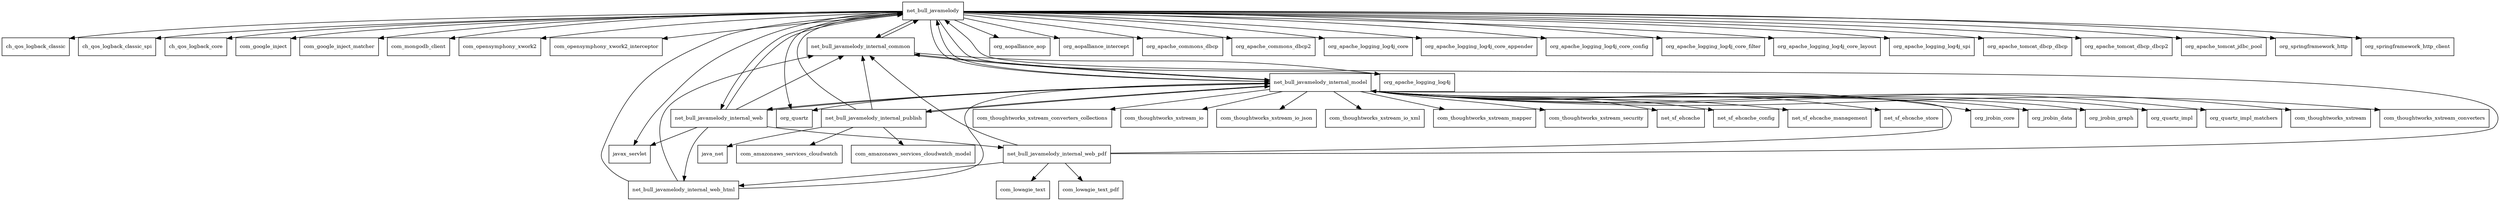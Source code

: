 digraph javamelody_core_1_72_0_package_dependencies {
  node [shape = box, fontsize=10.0];
  net_bull_javamelody -> ch_qos_logback_classic;
  net_bull_javamelody -> ch_qos_logback_classic_spi;
  net_bull_javamelody -> ch_qos_logback_core;
  net_bull_javamelody -> com_google_inject;
  net_bull_javamelody -> com_google_inject_matcher;
  net_bull_javamelody -> com_mongodb_client;
  net_bull_javamelody -> com_opensymphony_xwork2;
  net_bull_javamelody -> com_opensymphony_xwork2_interceptor;
  net_bull_javamelody -> javax_servlet;
  net_bull_javamelody -> net_bull_javamelody_internal_common;
  net_bull_javamelody -> net_bull_javamelody_internal_model;
  net_bull_javamelody -> net_bull_javamelody_internal_web;
  net_bull_javamelody -> org_aopalliance_aop;
  net_bull_javamelody -> org_aopalliance_intercept;
  net_bull_javamelody -> org_apache_commons_dbcp;
  net_bull_javamelody -> org_apache_commons_dbcp2;
  net_bull_javamelody -> org_apache_logging_log4j;
  net_bull_javamelody -> org_apache_logging_log4j_core;
  net_bull_javamelody -> org_apache_logging_log4j_core_appender;
  net_bull_javamelody -> org_apache_logging_log4j_core_config;
  net_bull_javamelody -> org_apache_logging_log4j_core_filter;
  net_bull_javamelody -> org_apache_logging_log4j_core_layout;
  net_bull_javamelody -> org_apache_logging_log4j_spi;
  net_bull_javamelody -> org_apache_tomcat_dbcp_dbcp;
  net_bull_javamelody -> org_apache_tomcat_dbcp_dbcp2;
  net_bull_javamelody -> org_apache_tomcat_jdbc_pool;
  net_bull_javamelody -> org_quartz;
  net_bull_javamelody -> org_springframework_http;
  net_bull_javamelody -> org_springframework_http_client;
  net_bull_javamelody_internal_common -> net_bull_javamelody;
  net_bull_javamelody_internal_common -> net_bull_javamelody_internal_model;
  net_bull_javamelody_internal_common -> org_apache_logging_log4j;
  net_bull_javamelody_internal_model -> com_thoughtworks_xstream;
  net_bull_javamelody_internal_model -> com_thoughtworks_xstream_converters;
  net_bull_javamelody_internal_model -> com_thoughtworks_xstream_converters_collections;
  net_bull_javamelody_internal_model -> com_thoughtworks_xstream_io;
  net_bull_javamelody_internal_model -> com_thoughtworks_xstream_io_json;
  net_bull_javamelody_internal_model -> com_thoughtworks_xstream_io_xml;
  net_bull_javamelody_internal_model -> com_thoughtworks_xstream_mapper;
  net_bull_javamelody_internal_model -> com_thoughtworks_xstream_security;
  net_bull_javamelody_internal_model -> net_bull_javamelody;
  net_bull_javamelody_internal_model -> net_bull_javamelody_internal_common;
  net_bull_javamelody_internal_model -> net_bull_javamelody_internal_publish;
  net_bull_javamelody_internal_model -> net_bull_javamelody_internal_web;
  net_bull_javamelody_internal_model -> net_sf_ehcache;
  net_bull_javamelody_internal_model -> net_sf_ehcache_config;
  net_bull_javamelody_internal_model -> net_sf_ehcache_management;
  net_bull_javamelody_internal_model -> net_sf_ehcache_store;
  net_bull_javamelody_internal_model -> org_jrobin_core;
  net_bull_javamelody_internal_model -> org_jrobin_data;
  net_bull_javamelody_internal_model -> org_jrobin_graph;
  net_bull_javamelody_internal_model -> org_quartz;
  net_bull_javamelody_internal_model -> org_quartz_impl;
  net_bull_javamelody_internal_model -> org_quartz_impl_matchers;
  net_bull_javamelody_internal_publish -> com_amazonaws_services_cloudwatch;
  net_bull_javamelody_internal_publish -> com_amazonaws_services_cloudwatch_model;
  net_bull_javamelody_internal_publish -> java_net;
  net_bull_javamelody_internal_publish -> net_bull_javamelody;
  net_bull_javamelody_internal_publish -> net_bull_javamelody_internal_common;
  net_bull_javamelody_internal_publish -> net_bull_javamelody_internal_model;
  net_bull_javamelody_internal_web -> javax_servlet;
  net_bull_javamelody_internal_web -> net_bull_javamelody;
  net_bull_javamelody_internal_web -> net_bull_javamelody_internal_common;
  net_bull_javamelody_internal_web -> net_bull_javamelody_internal_model;
  net_bull_javamelody_internal_web -> net_bull_javamelody_internal_web_html;
  net_bull_javamelody_internal_web -> net_bull_javamelody_internal_web_pdf;
  net_bull_javamelody_internal_web_html -> net_bull_javamelody;
  net_bull_javamelody_internal_web_html -> net_bull_javamelody_internal_common;
  net_bull_javamelody_internal_web_html -> net_bull_javamelody_internal_model;
  net_bull_javamelody_internal_web_pdf -> com_lowagie_text;
  net_bull_javamelody_internal_web_pdf -> com_lowagie_text_pdf;
  net_bull_javamelody_internal_web_pdf -> net_bull_javamelody;
  net_bull_javamelody_internal_web_pdf -> net_bull_javamelody_internal_common;
  net_bull_javamelody_internal_web_pdf -> net_bull_javamelody_internal_model;
  net_bull_javamelody_internal_web_pdf -> net_bull_javamelody_internal_web_html;
}
